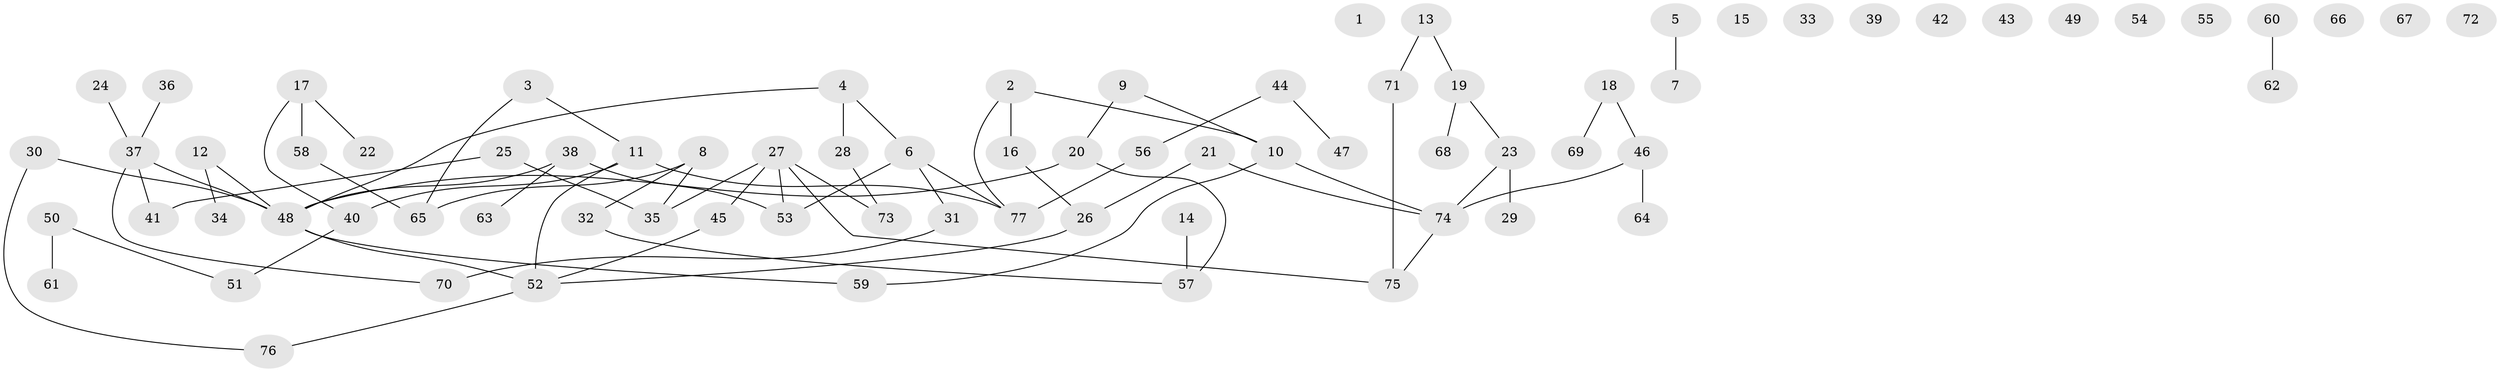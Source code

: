 // Generated by graph-tools (version 1.1) at 2025/39/03/09/25 04:39:48]
// undirected, 77 vertices, 78 edges
graph export_dot {
graph [start="1"]
  node [color=gray90,style=filled];
  1;
  2;
  3;
  4;
  5;
  6;
  7;
  8;
  9;
  10;
  11;
  12;
  13;
  14;
  15;
  16;
  17;
  18;
  19;
  20;
  21;
  22;
  23;
  24;
  25;
  26;
  27;
  28;
  29;
  30;
  31;
  32;
  33;
  34;
  35;
  36;
  37;
  38;
  39;
  40;
  41;
  42;
  43;
  44;
  45;
  46;
  47;
  48;
  49;
  50;
  51;
  52;
  53;
  54;
  55;
  56;
  57;
  58;
  59;
  60;
  61;
  62;
  63;
  64;
  65;
  66;
  67;
  68;
  69;
  70;
  71;
  72;
  73;
  74;
  75;
  76;
  77;
  2 -- 10;
  2 -- 16;
  2 -- 77;
  3 -- 11;
  3 -- 65;
  4 -- 6;
  4 -- 28;
  4 -- 48;
  5 -- 7;
  6 -- 31;
  6 -- 53;
  6 -- 77;
  8 -- 32;
  8 -- 35;
  8 -- 65;
  9 -- 10;
  9 -- 20;
  10 -- 59;
  10 -- 74;
  11 -- 40;
  11 -- 52;
  11 -- 77;
  12 -- 34;
  12 -- 48;
  13 -- 19;
  13 -- 71;
  14 -- 57;
  16 -- 26;
  17 -- 22;
  17 -- 40;
  17 -- 58;
  18 -- 46;
  18 -- 69;
  19 -- 23;
  19 -- 68;
  20 -- 48;
  20 -- 57;
  21 -- 26;
  21 -- 74;
  23 -- 29;
  23 -- 74;
  24 -- 37;
  25 -- 35;
  25 -- 41;
  26 -- 52;
  27 -- 35;
  27 -- 45;
  27 -- 53;
  27 -- 73;
  27 -- 75;
  28 -- 73;
  30 -- 48;
  30 -- 76;
  31 -- 70;
  32 -- 57;
  36 -- 37;
  37 -- 41;
  37 -- 48;
  37 -- 70;
  38 -- 48;
  38 -- 53;
  38 -- 63;
  40 -- 51;
  44 -- 47;
  44 -- 56;
  45 -- 52;
  46 -- 64;
  46 -- 74;
  48 -- 52;
  48 -- 59;
  50 -- 51;
  50 -- 61;
  52 -- 76;
  56 -- 77;
  58 -- 65;
  60 -- 62;
  71 -- 75;
  74 -- 75;
}
